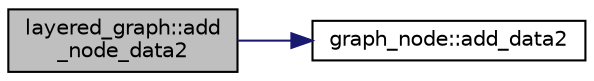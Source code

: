 digraph "layered_graph::add_node_data2"
{
  edge [fontname="Helvetica",fontsize="10",labelfontname="Helvetica",labelfontsize="10"];
  node [fontname="Helvetica",fontsize="10",shape=record];
  rankdir="LR";
  Node113 [label="layered_graph::add\l_node_data2",height=0.2,width=0.4,color="black", fillcolor="grey75", style="filled", fontcolor="black"];
  Node113 -> Node114 [color="midnightblue",fontsize="10",style="solid",fontname="Helvetica"];
  Node114 [label="graph_node::add_data2",height=0.2,width=0.4,color="black", fillcolor="white", style="filled",URL="$d6/d21/classgraph__node.html#acfc2c2394a77eff03f4b6d5dbf6bc1c7"];
}
